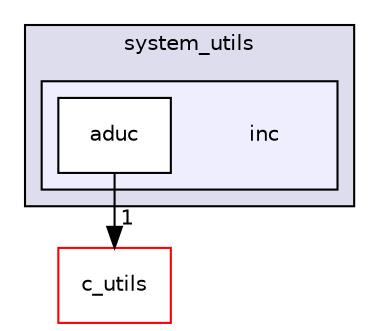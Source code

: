 digraph "src/utils/system_utils/inc" {
  compound=true
  node [ fontsize="10", fontname="Helvetica"];
  edge [ labelfontsize="10", labelfontname="Helvetica"];
  subgraph clusterdir_372fcbdb96f241679cb7c92fe5991342 {
    graph [ bgcolor="#ddddee", pencolor="black", label="system_utils" fontname="Helvetica", fontsize="10", URL="dir_372fcbdb96f241679cb7c92fe5991342.html"]
  subgraph clusterdir_7f6940e8ce446c5e534ef47d0055b48d {
    graph [ bgcolor="#eeeeff", pencolor="black", label="" URL="dir_7f6940e8ce446c5e534ef47d0055b48d.html"];
    dir_7f6940e8ce446c5e534ef47d0055b48d [shape=plaintext label="inc"];
    dir_50cdc5ebc97549b006227d6c67a6e5bf [shape=box label="aduc" color="black" fillcolor="white" style="filled" URL="dir_50cdc5ebc97549b006227d6c67a6e5bf.html"];
  }
  }
  dir_defa76d82d084e8131791c5f3e6d181e [shape=box label="c_utils" fillcolor="white" style="filled" color="red" URL="dir_defa76d82d084e8131791c5f3e6d181e.html"];
  dir_50cdc5ebc97549b006227d6c67a6e5bf->dir_defa76d82d084e8131791c5f3e6d181e [headlabel="1", labeldistance=1.5 headhref="dir_000231_000155.html"];
}
